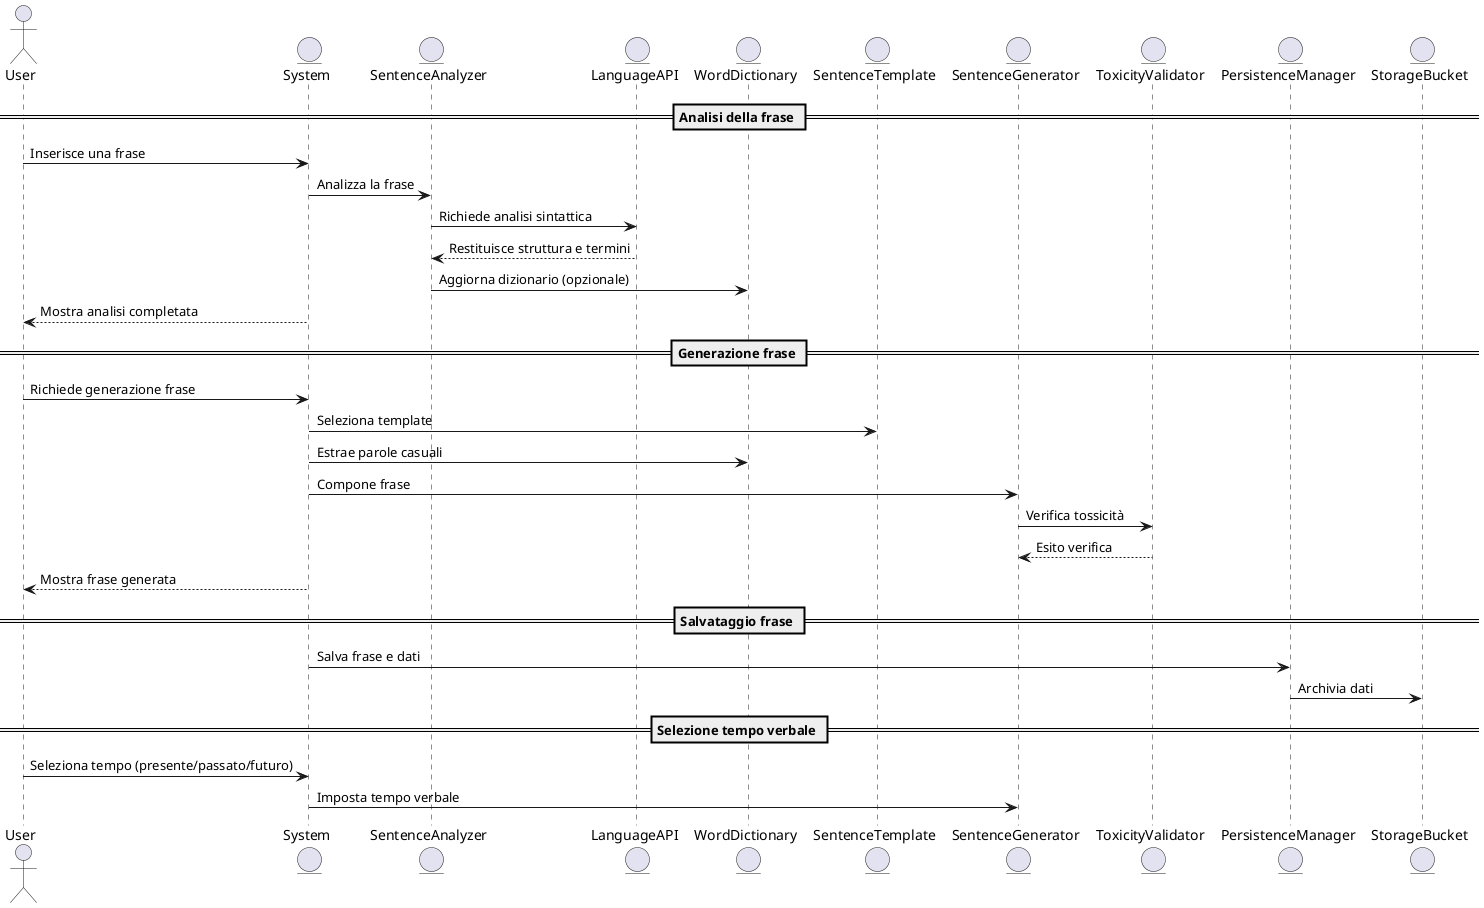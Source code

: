 @startuml

actor User
entity System
entity SentenceAnalyzer
entity LanguageAPI
entity WordDictionary
entity SentenceTemplate
entity SentenceGenerator
entity ToxicityValidator
entity PersistenceManager
entity StorageBucket

== Analisi della frase ==
User -> System : Inserisce una frase
System -> SentenceAnalyzer : Analizza la frase
SentenceAnalyzer -> LanguageAPI : Richiede analisi sintattica
LanguageAPI --> SentenceAnalyzer : Restituisce struttura e termini
SentenceAnalyzer -> WordDictionary : Aggiorna dizionario (opzionale)
System --> User : Mostra analisi completata

== Generazione frase ==
User -> System : Richiede generazione frase
System -> SentenceTemplate : Seleziona template
System -> WordDictionary : Estrae parole casuali
System -> SentenceGenerator : Compone frase
SentenceGenerator -> ToxicityValidator : Verifica tossicità
ToxicityValidator --> SentenceGenerator : Esito verifica
System --> User : Mostra frase generata

== Salvataggio frase ==
System -> PersistenceManager : Salva frase e dati
PersistenceManager -> StorageBucket : Archivia dati

== Selezione tempo verbale ==
User -> System : Seleziona tempo (presente/passato/futuro)
System -> SentenceGenerator : Imposta tempo verbale

@enduml
